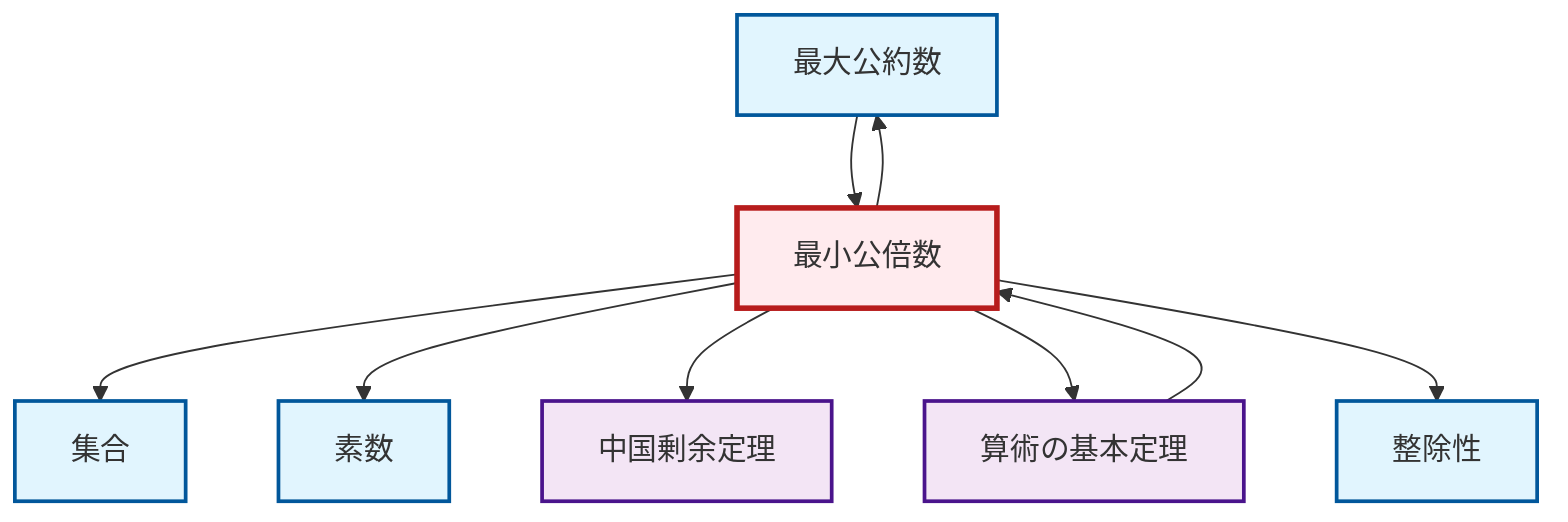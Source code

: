 graph TD
    classDef definition fill:#e1f5fe,stroke:#01579b,stroke-width:2px
    classDef theorem fill:#f3e5f5,stroke:#4a148c,stroke-width:2px
    classDef axiom fill:#fff3e0,stroke:#e65100,stroke-width:2px
    classDef example fill:#e8f5e9,stroke:#1b5e20,stroke-width:2px
    classDef current fill:#ffebee,stroke:#b71c1c,stroke-width:3px
    def-prime["素数"]:::definition
    def-set["集合"]:::definition
    def-gcd["最大公約数"]:::definition
    def-divisibility["整除性"]:::definition
    def-lcm["最小公倍数"]:::definition
    thm-fundamental-arithmetic["算術の基本定理"]:::theorem
    thm-chinese-remainder["中国剰余定理"]:::theorem
    def-lcm --> def-set
    thm-fundamental-arithmetic --> def-lcm
    def-lcm --> def-prime
    def-lcm --> thm-chinese-remainder
    def-lcm --> def-gcd
    def-lcm --> thm-fundamental-arithmetic
    def-gcd --> def-lcm
    def-lcm --> def-divisibility
    class def-lcm current